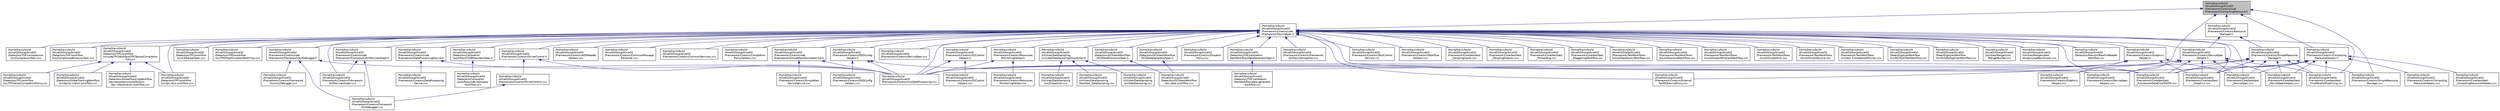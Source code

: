 digraph "/home/travis/build/AliceO2Group/AliceO2/Framework/Core/include/Framework/ComputingResource.h"
{
 // INTERACTIVE_SVG=YES
  bgcolor="transparent";
  edge [fontname="Helvetica",fontsize="10",labelfontname="Helvetica",labelfontsize="10"];
  node [fontname="Helvetica",fontsize="10",shape=record];
  Node2 [label="/home/travis/build\l/AliceO2Group/AliceO2\l/Framework/Core/include\l/Framework/ComputingResource.h",height=0.2,width=0.4,color="black", fillcolor="grey75", style="filled", fontcolor="black"];
  Node2 -> Node3 [dir="back",color="midnightblue",fontsize="10",style="solid",fontname="Helvetica"];
  Node3 [label="/home/travis/build\l/AliceO2Group/AliceO2\l/Framework/Core/include\l/Framework/DeviceSpec.h",height=0.2,width=0.4,color="black",URL="$df/de8/DeviceSpec_8h.html"];
  Node3 -> Node4 [dir="back",color="midnightblue",fontsize="10",style="solid",fontname="Helvetica"];
  Node4 [label="/home/travis/build\l/AliceO2Group/AliceO2\l/Detectors/Calibration\l/workflow/CCDBPopulatorSpec.h",height=0.2,width=0.4,color="black",URL="$df/df4/CCDBPopulatorSpec_8h.html"];
  Node4 -> Node5 [dir="back",color="midnightblue",fontsize="10",style="solid",fontname="Helvetica"];
  Node5 [label="/home/travis/build\l/AliceO2Group/AliceO2\l/Detectors/Calibration\l/workflow/ccdb-populator\l-workflow.cxx",height=0.2,width=0.4,color="black",URL="$d2/d5c/ccdb-populator-workflow_8cxx.html"];
  Node3 -> Node6 [dir="back",color="midnightblue",fontsize="10",style="solid",fontname="Helvetica"];
  Node6 [label="/home/travis/build\l/AliceO2Group/AliceO2\l/Detectors/DCS/testWorkflow\l/DCSDataGeneratorSpec.h",height=0.2,width=0.4,color="black",URL="$db/d55/DCSDataGeneratorSpec_8h.html"];
  Node6 -> Node7 [dir="back",color="midnightblue",fontsize="10",style="solid",fontname="Helvetica"];
  Node7 [label="/home/travis/build\l/AliceO2Group/AliceO2\l/Detectors/DCS/testWorkflow\l/dcs-data-workflow.cxx",height=0.2,width=0.4,color="black",URL="$da/dd6/dcs-data-workflow_8cxx.html"];
  Node3 -> Node8 [dir="back",color="midnightblue",fontsize="10",style="solid",fontname="Helvetica"];
  Node8 [label="/home/travis/build\l/AliceO2Group/AliceO2\l/Detectors/DCS/testWorkflow\l/DCSDataProcessorSpec.h",height=0.2,width=0.4,color="black",URL="$d8/d4e/DCSDataProcessorSpec_8h.html"];
  Node8 -> Node7 [dir="back",color="midnightblue",fontsize="10",style="solid",fontname="Helvetica"];
  Node3 -> Node9 [dir="back",color="midnightblue",fontsize="10",style="solid",fontname="Helvetica"];
  Node9 [label="/home/travis/build\l/AliceO2Group/AliceO2\l/Detectors/Raw/src/RawFileReader\lWorkflow.cxx",height=0.2,width=0.4,color="black",URL="$d3/d87/RawFileReaderWorkflow_8cxx.html"];
  Node3 -> Node10 [dir="back",color="midnightblue",fontsize="10",style="solid",fontname="Helvetica"];
  Node10 [label="/home/travis/build\l/AliceO2Group/AliceO2\l/Detectors/TOF/calibration\l/testWorkflow/DataGeneratorSpec.h",height=0.2,width=0.4,color="black",URL="$d0/d0d/DataGeneratorSpec_8h.html",tooltip="Dummy data generator. "];
  Node10 -> Node11 [dir="back",color="midnightblue",fontsize="10",style="solid",fontname="Helvetica"];
  Node11 [label="/home/travis/build\l/AliceO2Group/AliceO2\l/Detectors/TOF/calibration\l/testWorkflow/data-generator\l-workflow.cxx",height=0.2,width=0.4,color="black",URL="$d2/ddf/data-generator-workflow_8cxx.html"];
  Node3 -> Node12 [dir="back",color="midnightblue",fontsize="10",style="solid",fontname="Helvetica"];
  Node12 [label="/home/travis/build\l/AliceO2Group/AliceO2\l/Detectors/TOF/compression\l/src/CompressorTask.cxx",height=0.2,width=0.4,color="black",URL="$d7/d8c/CompressorTask_8cxx.html",tooltip="TOF raw data compressor task. "];
  Node3 -> Node13 [dir="back",color="midnightblue",fontsize="10",style="solid",fontname="Helvetica"];
  Node13 [label="/home/travis/build\l/AliceO2Group/AliceO2\l/Detectors/TOF/workflow\l/src/CompressedAnalysisTask.cxx",height=0.2,width=0.4,color="black",URL="$d6/dc7/CompressedAnalysisTask_8cxx.html",tooltip="TOF compressed data analysis task. "];
  Node3 -> Node14 [dir="back",color="midnightblue",fontsize="10",style="solid",fontname="Helvetica"];
  Node14 [label="/home/travis/build\l/AliceO2Group/AliceO2\l/Detectors/TPC/workflow\l/include/TPCWorkflow/TPCSectorCompletion\lPolicy.h",height=0.2,width=0.4,color="black",URL="$df/d6d/TPCSectorCompletionPolicy_8h.html",tooltip="DPL completion policy helper for TPC scetor data. "];
  Node14 -> Node15 [dir="back",color="midnightblue",fontsize="10",style="solid",fontname="Helvetica"];
  Node15 [label="/home/travis/build\l/AliceO2Group/AliceO2\l/Detectors/GlobalTrackingWorkflow\l/src/tpcits-match-workflow.cxx",height=0.2,width=0.4,color="black",URL="$db/d94/tpcits-match-workflow_8cxx.html"];
  Node14 -> Node16 [dir="back",color="midnightblue",fontsize="10",style="solid",fontname="Helvetica"];
  Node16 [label="/home/travis/build\l/AliceO2Group/AliceO2\l/Detectors/GlobalTrackingWorkflow\l/tpcinterpolationworkflow/src\l/tpc-interpolation-workflow.cxx",height=0.2,width=0.4,color="black",URL="$d5/d57/tpc-interpolation-workflow_8cxx.html"];
  Node14 -> Node17 [dir="back",color="midnightblue",fontsize="10",style="solid",fontname="Helvetica"];
  Node17 [label="/home/travis/build\l/AliceO2Group/AliceO2\l/Detectors/TPC/workflow\l/src/tpc-reco-workflow.cxx",height=0.2,width=0.4,color="black",URL="$d3/dbf/tpc-reco-workflow_8cxx.html",tooltip="Basic DPL workflow for TPC reconstruction starting from digits. "];
  Node14 -> Node18 [dir="back",color="midnightblue",fontsize="10",style="solid",fontname="Helvetica"];
  Node18 [label="/home/travis/build\l/AliceO2Group/AliceO2\l/Detectors/TPC/workflow\l/src/TPCSectorCompletionPolicy.cxx",height=0.2,width=0.4,color="black",URL="$dd/dd3/TPCSectorCompletionPolicy_8cxx.html",tooltip="DPL completion policy helper for TPC scetor data. "];
  Node3 -> Node19 [dir="back",color="midnightblue",fontsize="10",style="solid",fontname="Helvetica"];
  Node19 [label="/home/travis/build\l/AliceO2Group/AliceO2\l/Detectors/TPC/workflow\l/src/CATrackerSpec.cxx",height=0.2,width=0.4,color="black",URL="$da/d78/CATrackerSpec_8cxx.html",tooltip="Processor spec for running TPC CA tracking. "];
  Node3 -> Node17 [dir="back",color="midnightblue",fontsize="10",style="solid",fontname="Helvetica"];
  Node3 -> Node20 [dir="back",color="midnightblue",fontsize="10",style="solid",fontname="Helvetica"];
  Node20 [label="/home/travis/build\l/AliceO2Group/AliceO2\l/Detectors/TRD/workflow\l/src/TRDTrapSimulatorWorkFlow.cxx",height=0.2,width=0.4,color="black",URL="$d2/dc0/TRDTrapSimulatorWorkFlow_8cxx.html"];
  Node3 -> Node21 [dir="back",color="midnightblue",fontsize="10",style="solid",fontname="Helvetica"];
  Node21 [label="/home/travis/build\l/AliceO2Group/AliceO2\l/Framework/Core/include\l/Framework/DataProcessingDevice.h",height=0.2,width=0.4,color="black",URL="$d3/d4b/DataProcessingDevice_8h.html"];
  Node21 -> Node22 [dir="back",color="midnightblue",fontsize="10",style="solid",fontname="Helvetica"];
  Node22 [label="/home/travis/build\l/AliceO2Group/AliceO2\l/Framework/Core/src/DataProcessing\lDevice.cxx",height=0.2,width=0.4,color="black",URL="$db/dac/DataProcessingDevice_8cxx.html"];
  Node21 -> Node23 [dir="back",color="midnightblue",fontsize="10",style="solid",fontname="Helvetica"];
  Node23 [label="/home/travis/build\l/AliceO2Group/AliceO2\l/Framework/Core/src/runDataProcessing.cxx",height=0.2,width=0.4,color="black",URL="$d7/d54/runDataProcessing_8cxx.html"];
  Node3 -> Node24 [dir="back",color="midnightblue",fontsize="10",style="solid",fontname="Helvetica"];
  Node24 [label="/home/travis/build\l/AliceO2Group/AliceO2\l/Framework/Core/include\l/Framework/FrameworkGUIDebugger.h",height=0.2,width=0.4,color="black",URL="$dd/d9a/FrameworkGUIDebugger_8h.html"];
  Node24 -> Node25 [dir="back",color="midnightblue",fontsize="10",style="solid",fontname="Helvetica"];
  Node25 [label="/home/travis/build\l/AliceO2Group/AliceO2\l/Framework/Core/src/Framework\lDummyDebugger.cxx",height=0.2,width=0.4,color="black",URL="$de/ddc/FrameworkDummyDebugger_8cxx.html"];
  Node24 -> Node26 [dir="back",color="midnightblue",fontsize="10",style="solid",fontname="Helvetica"];
  Node26 [label="/home/travis/build\l/AliceO2Group/AliceO2\l/Framework/Core/src/Framework\lGUIDebugger.cxx",height=0.2,width=0.4,color="black",URL="$d3/d29/FrameworkGUIDebugger_8cxx.html"];
  Node24 -> Node23 [dir="back",color="midnightblue",fontsize="10",style="solid",fontname="Helvetica"];
  Node3 -> Node27 [dir="back",color="midnightblue",fontsize="10",style="solid",fontname="Helvetica"];
  Node27 [label="/home/travis/build\l/AliceO2Group/AliceO2\l/Framework/Core/include\l/Framework/FrameworkGUIDevicesGraph.h",height=0.2,width=0.4,color="black",URL="$dd/d49/FrameworkGUIDevicesGraph_8h.html"];
  Node27 -> Node26 [dir="back",color="midnightblue",fontsize="10",style="solid",fontname="Helvetica"];
  Node27 -> Node28 [dir="back",color="midnightblue",fontsize="10",style="solid",fontname="Helvetica"];
  Node28 [label="/home/travis/build\l/AliceO2Group/AliceO2\l/Framework/Core/src/Framework\lGUIDevicesGraph.cxx",height=0.2,width=0.4,color="black",URL="$d7/d5a/FrameworkGUIDevicesGraph_8cxx.html"];
  Node3 -> Node29 [dir="back",color="midnightblue",fontsize="10",style="solid",fontname="Helvetica"];
  Node29 [label="/home/travis/build\l/AliceO2Group/AliceO2\l/Framework/Core/include\l/Framework/SimpleRawDeviceService.h",height=0.2,width=0.4,color="black",URL="$de/d88/SimpleRawDeviceService_8h.html"];
  Node29 -> Node23 [dir="back",color="midnightblue",fontsize="10",style="solid",fontname="Helvetica"];
  Node29 -> Node30 [dir="back",color="midnightblue",fontsize="10",style="solid",fontname="Helvetica"];
  Node30 [label="/home/travis/build\l/AliceO2Group/AliceO2\l/Framework/Core/src/SimpleRaw\lDeviceService.cxx",height=0.2,width=0.4,color="black",URL="$d8/de1/SimpleRawDeviceService_8cxx.html"];
  Node3 -> Node31 [dir="back",color="midnightblue",fontsize="10",style="solid",fontname="Helvetica"];
  Node31 [label="/home/travis/build\l/AliceO2Group/AliceO2\l/Framework/Core/src/AODReader\lHelpers.cxx",height=0.2,width=0.4,color="black",URL="$d4/dc5/AODReaderHelpers_8cxx.html"];
  Node3 -> Node32 [dir="back",color="midnightblue",fontsize="10",style="solid",fontname="Helvetica"];
  Node32 [label="/home/travis/build\l/AliceO2Group/AliceO2\l/Framework/Core/src/CommonMessage\lBackends.cxx",height=0.2,width=0.4,color="black",URL="$d9/d10/CommonMessageBackends_8cxx.html"];
  Node3 -> Node33 [dir="back",color="midnightblue",fontsize="10",style="solid",fontname="Helvetica"];
  Node33 [label="/home/travis/build\l/AliceO2Group/AliceO2\l/Framework/Core/src/CommonServices.cxx",height=0.2,width=0.4,color="black",URL="$dd/d27/CommonServices_8cxx.html"];
  Node3 -> Node34 [dir="back",color="midnightblue",fontsize="10",style="solid",fontname="Helvetica"];
  Node34 [label="/home/travis/build\l/AliceO2Group/AliceO2\l/Framework/Core/src/Completion\lPolicyHelpers.cxx",height=0.2,width=0.4,color="black",URL="$da/da3/CompletionPolicyHelpers_8cxx.html"];
  Node3 -> Node35 [dir="back",color="midnightblue",fontsize="10",style="solid",fontname="Helvetica"];
  Node35 [label="/home/travis/build\l/AliceO2Group/AliceO2\l/Framework/Core/src/DDSConfig\lHelpers.h",height=0.2,width=0.4,color="black",URL="$d3/dc0/DDSConfigHelpers_8h.html"];
  Node35 -> Node36 [dir="back",color="midnightblue",fontsize="10",style="solid",fontname="Helvetica"];
  Node36 [label="/home/travis/build\l/AliceO2Group/AliceO2\l/Framework/Core/src/DDSConfig\lHelpers.cxx",height=0.2,width=0.4,color="black",URL="$d3/d15/DDSConfigHelpers_8cxx.html"];
  Node35 -> Node23 [dir="back",color="midnightblue",fontsize="10",style="solid",fontname="Helvetica"];
  Node35 -> Node37 [dir="back",color="midnightblue",fontsize="10",style="solid",fontname="Helvetica"];
  Node37 [label="/home/travis/build\l/AliceO2Group/AliceO2\l/Framework/Core/test/test\l_FrameworkDataFlowToDDS.cxx",height=0.2,width=0.4,color="black",URL="$d6/d53/test__FrameworkDataFlowToDDS_8cxx.html"];
  Node3 -> Node38 [dir="back",color="midnightblue",fontsize="10",style="solid",fontname="Helvetica"];
  Node38 [label="/home/travis/build\l/AliceO2Group/AliceO2\l/Framework/Core/src/DeviceSpec.cxx",height=0.2,width=0.4,color="black",URL="$d8/d84/DeviceSpec_8cxx.html"];
  Node3 -> Node39 [dir="back",color="midnightblue",fontsize="10",style="solid",fontname="Helvetica"];
  Node39 [label="/home/travis/build\l/AliceO2Group/AliceO2\l/Framework/Core/src/DeviceSpec\lHelpers.h",height=0.2,width=0.4,color="black",URL="$df/dda/DeviceSpecHelpers_8h.html"];
  Node39 -> Node40 [dir="back",color="midnightblue",fontsize="10",style="solid",fontname="Helvetica"];
  Node40 [label="/home/travis/build\l/AliceO2Group/AliceO2\l/Framework/Core/src/DeviceSpec\lHelpers.cxx",height=0.2,width=0.4,color="black",URL="$d1/dd9/DeviceSpecHelpers_8cxx.html"];
  Node39 -> Node41 [dir="back",color="midnightblue",fontsize="10",style="solid",fontname="Helvetica"];
  Node41 [label="/home/travis/build\l/AliceO2Group/AliceO2\l/Framework/Core/src/External\lFairMQDeviceProxy.cxx",height=0.2,width=0.4,color="black",URL="$dc/df3/ExternalFairMQDeviceProxy_8cxx.html"];
  Node39 -> Node23 [dir="back",color="midnightblue",fontsize="10",style="solid",fontname="Helvetica"];
  Node39 -> Node42 [dir="back",color="midnightblue",fontsize="10",style="solid",fontname="Helvetica"];
  Node42 [label="/home/travis/build\l/AliceO2Group/AliceO2\l/Framework/Core/test/test\l_DeviceSpec.cxx",height=0.2,width=0.4,color="black",URL="$d9/d51/test__DeviceSpec_8cxx.html"];
  Node39 -> Node43 [dir="back",color="midnightblue",fontsize="10",style="solid",fontname="Helvetica"];
  Node43 [label="/home/travis/build\l/AliceO2Group/AliceO2\l/Framework/Core/test/test\l_DeviceSpecHelpers.cxx",height=0.2,width=0.4,color="black",URL="$d4/de8/test__DeviceSpecHelpers_8cxx.html"];
  Node39 -> Node37 [dir="back",color="midnightblue",fontsize="10",style="solid",fontname="Helvetica"];
  Node39 -> Node44 [dir="back",color="midnightblue",fontsize="10",style="solid",fontname="Helvetica"];
  Node44 [label="/home/travis/build\l/AliceO2Group/AliceO2\l/Framework/Core/test/test\l_Graphviz.cxx",height=0.2,width=0.4,color="black",URL="$d4/dc4/test__Graphviz_8cxx.html"];
  Node39 -> Node45 [dir="back",color="midnightblue",fontsize="10",style="solid",fontname="Helvetica"];
  Node45 [label="/home/travis/build\l/AliceO2Group/AliceO2\l/Framework/Core/test/test\l_TimeParallelPipelining.cxx",height=0.2,width=0.4,color="black",URL="$dd/d8a/test__TimeParallelPipelining_8cxx.html"];
  Node3 -> Node40 [dir="back",color="midnightblue",fontsize="10",style="solid",fontname="Helvetica"];
  Node3 -> Node46 [dir="back",color="midnightblue",fontsize="10",style="solid",fontname="Helvetica"];
  Node46 [label="/home/travis/build\l/AliceO2Group/AliceO2\l/Framework/Core/src/Dispatch\lPolicy.cxx",height=0.2,width=0.4,color="black",URL="$d4/d57/DispatchPolicy_8cxx.html"];
  Node3 -> Node47 [dir="back",color="midnightblue",fontsize="10",style="solid",fontname="Helvetica"];
  Node47 [label="/home/travis/build\l/AliceO2Group/AliceO2\l/Framework/Core/src/DriverControl.h",height=0.2,width=0.4,color="black",URL="$de/d66/DriverControl_8h.html"];
  Node47 -> Node48 [dir="back",color="midnightblue",fontsize="10",style="solid",fontname="Helvetica"];
  Node48 [label="/home/travis/build\l/AliceO2Group/AliceO2\l/Framework/Core/src/DriverControl.cxx",height=0.2,width=0.4,color="black",URL="$d5/d3a/DriverControl_8cxx.html"];
  Node48 -> Node26 [dir="back",color="midnightblue",fontsize="10",style="solid",fontname="Helvetica"];
  Node47 -> Node23 [dir="back",color="midnightblue",fontsize="10",style="solid",fontname="Helvetica"];
  Node3 -> Node41 [dir="back",color="midnightblue",fontsize="10",style="solid",fontname="Helvetica"];
  Node3 -> Node49 [dir="back",color="midnightblue",fontsize="10",style="solid",fontname="Helvetica"];
  Node49 [label="/home/travis/build\l/AliceO2Group/AliceO2\l/Framework/Core/src/Framework\lGUIDeviceInspector.cxx",height=0.2,width=0.4,color="black",URL="$d4/d72/FrameworkGUIDeviceInspector_8cxx.html"];
  Node3 -> Node28 [dir="back",color="midnightblue",fontsize="10",style="solid",fontname="Helvetica"];
  Node3 -> Node50 [dir="back",color="midnightblue",fontsize="10",style="solid",fontname="Helvetica"];
  Node50 [label="/home/travis/build\l/AliceO2Group/AliceO2\l/Framework/Core/src/Graphviz\lHelpers.h",height=0.2,width=0.4,color="black",URL="$da/d8f/GraphvizHelpers_8h.html"];
  Node50 -> Node51 [dir="back",color="midnightblue",fontsize="10",style="solid",fontname="Helvetica"];
  Node51 [label="/home/travis/build\l/AliceO2Group/AliceO2\l/Framework/Core/src/Graphviz\lHelpers.cxx",height=0.2,width=0.4,color="black",URL="$dc/d0c/GraphvizHelpers_8cxx.html"];
  Node50 -> Node23 [dir="back",color="midnightblue",fontsize="10",style="solid",fontname="Helvetica"];
  Node50 -> Node42 [dir="back",color="midnightblue",fontsize="10",style="solid",fontname="Helvetica"];
  Node50 -> Node44 [dir="back",color="midnightblue",fontsize="10",style="solid",fontname="Helvetica"];
  Node3 -> Node52 [dir="back",color="midnightblue",fontsize="10",style="solid",fontname="Helvetica"];
  Node52 [label="/home/travis/build\l/AliceO2Group/AliceO2\l/Framework/Core/src/O2Control\lHelpers.h",height=0.2,width=0.4,color="black",URL="$d3/d6a/O2ControlHelpers_8h.html"];
  Node52 -> Node53 [dir="back",color="midnightblue",fontsize="10",style="solid",fontname="Helvetica"];
  Node53 [label="/home/travis/build\l/AliceO2Group/AliceO2\l/Framework/Core/src/O2Control\lHelpers.cxx",height=0.2,width=0.4,color="black",URL="$d1/de9/O2ControlHelpers_8cxx.html"];
  Node52 -> Node23 [dir="back",color="midnightblue",fontsize="10",style="solid",fontname="Helvetica"];
  Node3 -> Node54 [dir="back",color="midnightblue",fontsize="10",style="solid",fontname="Helvetica"];
  Node54 [label="/home/travis/build\l/AliceO2Group/AliceO2\l/Framework/Core/src/Resources\lMonitoringHelper.h",height=0.2,width=0.4,color="black",URL="$d3/da5/ResourcesMonitoringHelper_8h.html"];
  Node54 -> Node55 [dir="back",color="midnightblue",fontsize="10",style="solid",fontname="Helvetica"];
  Node55 [label="/home/travis/build\l/AliceO2Group/AliceO2\l/Framework/Core/src/Resources\lMonitoringHelper.cxx",height=0.2,width=0.4,color="black",URL="$d7/d1d/ResourcesMonitoringHelper_8cxx.html"];
  Node54 -> Node23 [dir="back",color="midnightblue",fontsize="10",style="solid",fontname="Helvetica"];
  Node3 -> Node23 [dir="back",color="midnightblue",fontsize="10",style="solid",fontname="Helvetica"];
  Node3 -> Node56 [dir="back",color="midnightblue",fontsize="10",style="solid",fontname="Helvetica"];
  Node56 [label="/home/travis/build\l/AliceO2Group/AliceO2\l/Framework/Core/src/TextControl\lService.cxx",height=0.2,width=0.4,color="black",URL="$d3/dac/TextControlService_8cxx.html"];
  Node3 -> Node57 [dir="back",color="midnightblue",fontsize="10",style="solid",fontname="Helvetica"];
  Node57 [label="/home/travis/build\l/AliceO2Group/AliceO2\l/Framework/Core/src/Workflow\lHelpers.cxx",height=0.2,width=0.4,color="black",URL="$dc/da7/WorkflowHelpers_8cxx.html"];
  Node3 -> Node58 [dir="back",color="midnightblue",fontsize="10",style="solid",fontname="Helvetica"];
  Node58 [label="/home/travis/build\l/AliceO2Group/AliceO2\l/Framework/Core/test/test\l_DanglingInputs.cxx",height=0.2,width=0.4,color="black",URL="$db/d94/test__DanglingInputs_8cxx.html"];
  Node3 -> Node59 [dir="back",color="midnightblue",fontsize="10",style="solid",fontname="Helvetica"];
  Node59 [label="/home/travis/build\l/AliceO2Group/AliceO2\l/Framework/Core/test/test\l_DanglingOutputs.cxx",height=0.2,width=0.4,color="black",URL="$d9/dda/test__DanglingOutputs_8cxx.html"];
  Node3 -> Node42 [dir="back",color="midnightblue",fontsize="10",style="solid",fontname="Helvetica"];
  Node3 -> Node60 [dir="back",color="midnightblue",fontsize="10",style="solid",fontname="Helvetica"];
  Node60 [label="/home/travis/build\l/AliceO2Group/AliceO2\l/Framework/Core/test/test\l_Forwarding.cxx",height=0.2,width=0.4,color="black",URL="$de/dae/test__Forwarding_8cxx.html"];
  Node3 -> Node37 [dir="back",color="midnightblue",fontsize="10",style="solid",fontname="Helvetica"];
  Node3 -> Node44 [dir="back",color="midnightblue",fontsize="10",style="solid",fontname="Helvetica"];
  Node3 -> Node61 [dir="back",color="midnightblue",fontsize="10",style="solid",fontname="Helvetica"];
  Node61 [label="/home/travis/build\l/AliceO2Group/AliceO2\l/Framework/Core/test/test\l_StaggeringWorkflow.cxx",height=0.2,width=0.4,color="black",URL="$dd/d16/test__StaggeringWorkflow_8cxx.html"];
  Node3 -> Node45 [dir="back",color="midnightblue",fontsize="10",style="solid",fontname="Helvetica"];
  Node3 -> Node62 [dir="back",color="midnightblue",fontsize="10",style="solid",fontname="Helvetica"];
  Node62 [label="/home/travis/build\l/AliceO2Group/AliceO2\l/Framework/TestWorkflows\l/src/o2DataQueryWorkflow.cxx",height=0.2,width=0.4,color="black",URL="$d7/d09/o2DataQueryWorkflow_8cxx.html"];
  Node3 -> Node63 [dir="back",color="midnightblue",fontsize="10",style="solid",fontname="Helvetica"];
  Node63 [label="/home/travis/build\l/AliceO2Group/AliceO2\l/Framework/TestWorkflows\l/src/o2DiamondWorkflow.cxx",height=0.2,width=0.4,color="black",URL="$d4/dbb/o2DiamondWorkflow_8cxx.html"];
  Node3 -> Node64 [dir="back",color="midnightblue",fontsize="10",style="solid",fontname="Helvetica"];
  Node64 [label="/home/travis/build\l/AliceO2Group/AliceO2\l/Framework/TestWorkflows\l/src/o2OutputWildcardWorkflow.cxx",height=0.2,width=0.4,color="black",URL="$d1/d91/o2OutputWildcardWorkflow_8cxx.html"];
  Node3 -> Node65 [dir="back",color="midnightblue",fontsize="10",style="solid",fontname="Helvetica"];
  Node65 [label="/home/travis/build\l/AliceO2Group/AliceO2\l/Framework/TestWorkflows\l/src/o2SimpleSink.cxx",height=0.2,width=0.4,color="black",URL="$d5/ddc/o2SimpleSink_8cxx.html"];
  Node3 -> Node66 [dir="back",color="midnightblue",fontsize="10",style="solid",fontname="Helvetica"];
  Node66 [label="/home/travis/build\l/AliceO2Group/AliceO2\l/Framework/TestWorkflows\l/src/o2SimpleSource.cxx",height=0.2,width=0.4,color="black",URL="$d5/d2a/o2SimpleSource_8cxx.html"];
  Node3 -> Node67 [dir="back",color="midnightblue",fontsize="10",style="solid",fontname="Helvetica"];
  Node67 [label="/home/travis/build\l/AliceO2Group/AliceO2\l/Framework/TestWorkflows\l/src/test_CompletionPolicies.cxx",height=0.2,width=0.4,color="black",URL="$d8/d33/test__CompletionPolicies_8cxx.html"];
  Node3 -> Node68 [dir="back",color="midnightblue",fontsize="10",style="solid",fontname="Helvetica"];
  Node68 [label="/home/travis/build\l/AliceO2Group/AliceO2\l/Steer/DigitizerWorkflow\l/src/MCTruthTestWorkflow.cxx",height=0.2,width=0.4,color="black",URL="$dd/dfd/MCTruthTestWorkflow_8cxx.html"];
  Node3 -> Node69 [dir="back",color="midnightblue",fontsize="10",style="solid",fontname="Helvetica"];
  Node69 [label="/home/travis/build\l/AliceO2Group/AliceO2\l/Steer/DigitizerWorkflow\l/src/SimpleDigitizerWorkflow.cxx",height=0.2,width=0.4,color="black",URL="$d2/dd7/SimpleDigitizerWorkflow_8cxx.html"];
  Node3 -> Node70 [dir="back",color="midnightblue",fontsize="10",style="solid",fontname="Helvetica"];
  Node70 [label="/home/travis/build\l/AliceO2Group/AliceO2\l/Utilities/DataSampling\l/include/DataSampling/Dispatcher.h",height=0.2,width=0.4,color="black",URL="$d7/d33/Dispatcher_8h.html",tooltip="Declaration of Dispatcher for O2 Data Sampling. "];
  Node70 -> Node71 [dir="back",color="midnightblue",fontsize="10",style="solid",fontname="Helvetica"];
  Node71 [label="/home/travis/build\l/AliceO2Group/AliceO2\l/Utilities/DataSampling\l/src/DataSampling.cxx",height=0.2,width=0.4,color="black",URL="$d0/dd6/DataSampling_8cxx.html",tooltip="Implementation of O2 Data Sampling, v1.0. "];
  Node70 -> Node72 [dir="back",color="midnightblue",fontsize="10",style="solid",fontname="Helvetica"];
  Node72 [label="/home/travis/build\l/AliceO2Group/AliceO2\l/Utilities/DataSampling\l/src/Dispatcher.cxx",height=0.2,width=0.4,color="black",URL="$d1/dca/Dispatcher_8cxx.html",tooltip="Implementation of Dispatcher for O2 Data Sampling. "];
  Node70 -> Node73 [dir="back",color="midnightblue",fontsize="10",style="solid",fontname="Helvetica"];
  Node73 [label="/home/travis/build\l/AliceO2Group/AliceO2\l/Utilities/DataSampling\l/test/test_DataSampling.cxx",height=0.2,width=0.4,color="black",URL="$d1/de8/test__DataSampling_8cxx.html"];
  Node3 -> Node74 [dir="back",color="midnightblue",fontsize="10",style="solid",fontname="Helvetica"];
  Node74 [label="/home/travis/build\l/AliceO2Group/AliceO2\l/Utilities/Mergers/src\l/MergerBuilder.cxx",height=0.2,width=0.4,color="black",URL="$d8/d56/MergerBuilder_8cxx.html",tooltip="Definition of MergerBuilder for O2 Mergers. "];
  Node3 -> Node75 [dir="back",color="midnightblue",fontsize="10",style="solid",fontname="Helvetica"];
  Node75 [label="/home/travis/build\l/AliceO2Group/AliceO2\l/Utilities/Mergers/test\l/emptyLoopBenchmark.cxx",height=0.2,width=0.4,color="black",URL="$d2/db0/emptyLoopBenchmark_8cxx.html",tooltip="A benchmark which measures a maximum rate of doing nothing in a device. "];
  Node2 -> Node76 [dir="back",color="midnightblue",fontsize="10",style="solid",fontname="Helvetica"];
  Node76 [label="/home/travis/build\l/AliceO2Group/AliceO2\l/Framework/Core/src/Computing\lResourceHelpers.h",height=0.2,width=0.4,color="black",URL="$d9/d29/ComputingResourceHelpers_8h.html"];
  Node76 -> Node77 [dir="back",color="midnightblue",fontsize="10",style="solid",fontname="Helvetica"];
  Node77 [label="/home/travis/build\l/AliceO2Group/AliceO2\l/Framework/Core/src/Computing\lResourceHelpers.cxx",height=0.2,width=0.4,color="black",URL="$d2/dcd/ComputingResourceHelpers_8cxx.html"];
  Node76 -> Node23 [dir="back",color="midnightblue",fontsize="10",style="solid",fontname="Helvetica"];
  Node76 -> Node78 [dir="back",color="midnightblue",fontsize="10",style="solid",fontname="Helvetica"];
  Node78 [label="/home/travis/build\l/AliceO2Group/AliceO2\l/Framework/Core/test/test\l_ComputingResourceHelpers.cxx",height=0.2,width=0.4,color="black",URL="$d7/d69/test__ComputingResourceHelpers_8cxx.html"];
  Node76 -> Node42 [dir="back",color="midnightblue",fontsize="10",style="solid",fontname="Helvetica"];
  Node76 -> Node43 [dir="back",color="midnightblue",fontsize="10",style="solid",fontname="Helvetica"];
  Node76 -> Node37 [dir="back",color="midnightblue",fontsize="10",style="solid",fontname="Helvetica"];
  Node76 -> Node44 [dir="back",color="midnightblue",fontsize="10",style="solid",fontname="Helvetica"];
  Node76 -> Node45 [dir="back",color="midnightblue",fontsize="10",style="solid",fontname="Helvetica"];
  Node2 -> Node79 [dir="back",color="midnightblue",fontsize="10",style="solid",fontname="Helvetica"];
  Node79 [label="/home/travis/build\l/AliceO2Group/AliceO2\l/Framework/Core/src/Resource\lManager.h",height=0.2,width=0.4,color="black",URL="$de/d51/ResourceManager_8h.html"];
  Node79 -> Node39 [dir="back",color="midnightblue",fontsize="10",style="solid",fontname="Helvetica"];
  Node79 -> Node80 [dir="back",color="midnightblue",fontsize="10",style="solid",fontname="Helvetica"];
  Node80 [label="/home/travis/build\l/AliceO2Group/AliceO2\l/Framework/Core/src/SimpleResource\lManager.h",height=0.2,width=0.4,color="black",URL="$d8/d73/SimpleResourceManager_8h.html"];
  Node80 -> Node23 [dir="back",color="midnightblue",fontsize="10",style="solid",fontname="Helvetica"];
  Node80 -> Node81 [dir="back",color="midnightblue",fontsize="10",style="solid",fontname="Helvetica"];
  Node81 [label="/home/travis/build\l/AliceO2Group/AliceO2\l/Framework/Core/src/SimpleResource\lManager.cxx",height=0.2,width=0.4,color="black",URL="$d9/d9f/SimpleResourceManager_8cxx.html"];
  Node80 -> Node42 [dir="back",color="midnightblue",fontsize="10",style="solid",fontname="Helvetica"];
  Node80 -> Node43 [dir="back",color="midnightblue",fontsize="10",style="solid",fontname="Helvetica"];
  Node80 -> Node37 [dir="back",color="midnightblue",fontsize="10",style="solid",fontname="Helvetica"];
  Node80 -> Node44 [dir="back",color="midnightblue",fontsize="10",style="solid",fontname="Helvetica"];
  Node80 -> Node45 [dir="back",color="midnightblue",fontsize="10",style="solid",fontname="Helvetica"];
  Node2 -> Node40 [dir="back",color="midnightblue",fontsize="10",style="solid",fontname="Helvetica"];
  Node2 -> Node81 [dir="back",color="midnightblue",fontsize="10",style="solid",fontname="Helvetica"];
}

